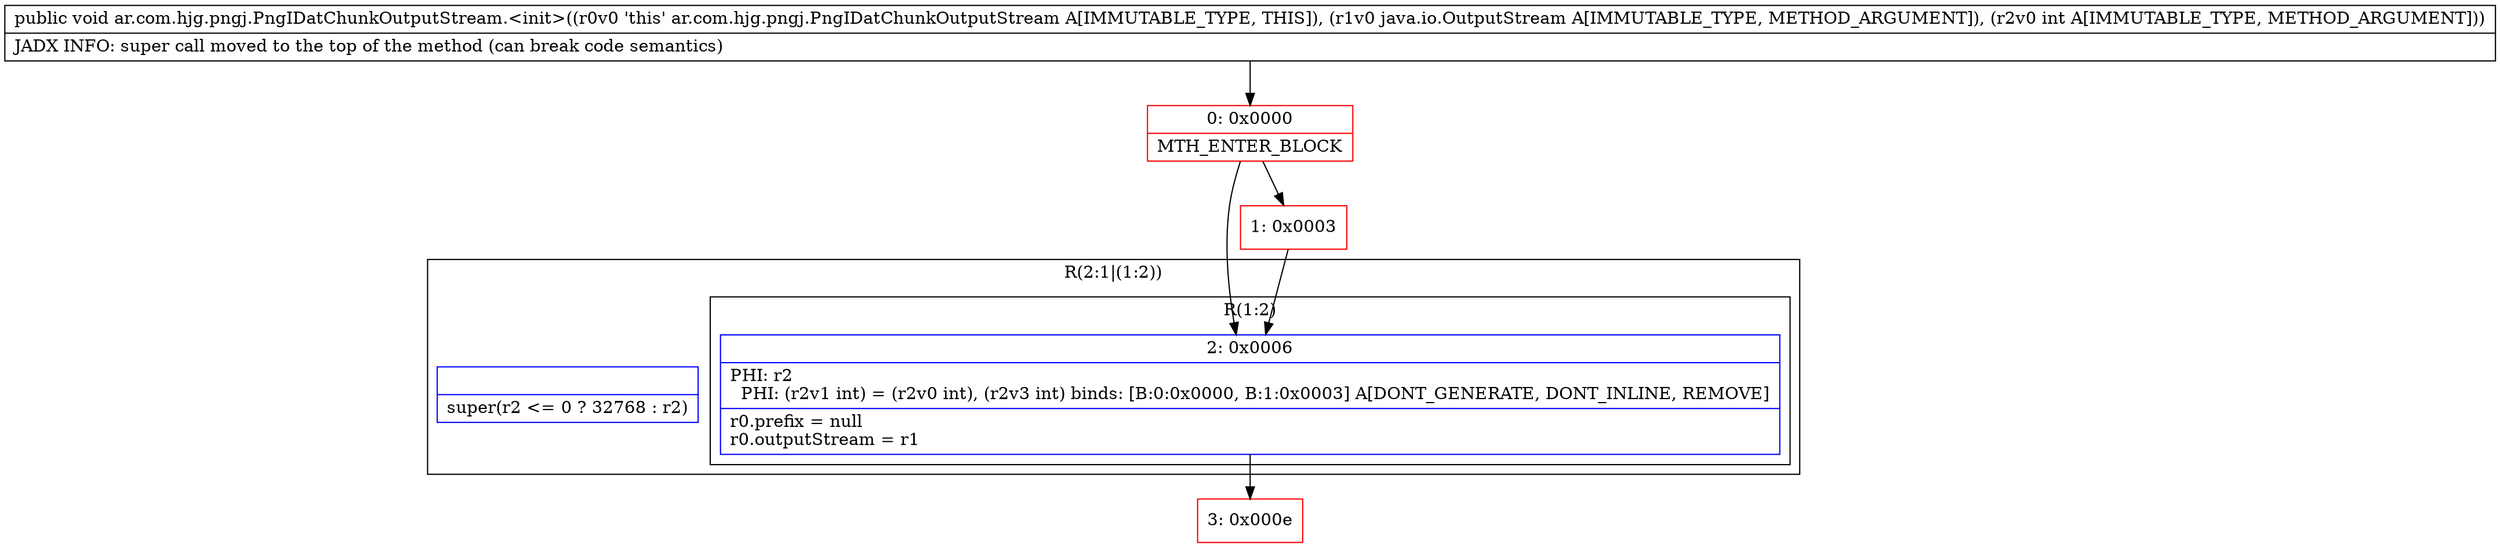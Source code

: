 digraph "CFG forar.com.hjg.pngj.PngIDatChunkOutputStream.\<init\>(Ljava\/io\/OutputStream;I)V" {
subgraph cluster_Region_907305643 {
label = "R(2:1|(1:2))";
node [shape=record,color=blue];
Node_InsnContainer_709577766 [shape=record,label="{|super(r2 \<= 0 ? 32768 : r2)\l}"];
subgraph cluster_Region_196217639 {
label = "R(1:2)";
node [shape=record,color=blue];
Node_2 [shape=record,label="{2\:\ 0x0006|PHI: r2 \l  PHI: (r2v1 int) = (r2v0 int), (r2v3 int) binds: [B:0:0x0000, B:1:0x0003] A[DONT_GENERATE, DONT_INLINE, REMOVE]\l|r0.prefix = null\lr0.outputStream = r1\l}"];
}
}
Node_0 [shape=record,color=red,label="{0\:\ 0x0000|MTH_ENTER_BLOCK\l}"];
Node_1 [shape=record,color=red,label="{1\:\ 0x0003}"];
Node_3 [shape=record,color=red,label="{3\:\ 0x000e}"];
MethodNode[shape=record,label="{public void ar.com.hjg.pngj.PngIDatChunkOutputStream.\<init\>((r0v0 'this' ar.com.hjg.pngj.PngIDatChunkOutputStream A[IMMUTABLE_TYPE, THIS]), (r1v0 java.io.OutputStream A[IMMUTABLE_TYPE, METHOD_ARGUMENT]), (r2v0 int A[IMMUTABLE_TYPE, METHOD_ARGUMENT]))  | JADX INFO: super call moved to the top of the method (can break code semantics)\l}"];
MethodNode -> Node_0;
Node_2 -> Node_3;
Node_0 -> Node_1;
Node_0 -> Node_2;
Node_1 -> Node_2;
}


